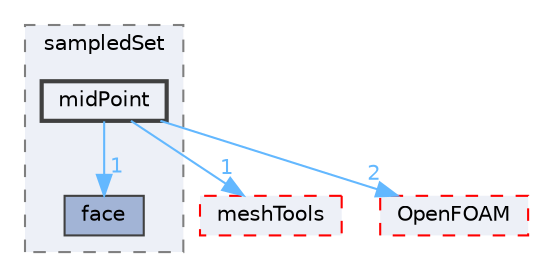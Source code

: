 digraph "src/sampling/sampledSet/midPoint"
{
 // LATEX_PDF_SIZE
  bgcolor="transparent";
  edge [fontname=Helvetica,fontsize=10,labelfontname=Helvetica,labelfontsize=10];
  node [fontname=Helvetica,fontsize=10,shape=box,height=0.2,width=0.4];
  compound=true
  subgraph clusterdir_8b5e667856203d1590a744034ba627a3 {
    graph [ bgcolor="#edf0f7", pencolor="grey50", label="sampledSet", fontname=Helvetica,fontsize=10 style="filled,dashed", URL="dir_8b5e667856203d1590a744034ba627a3.html",tooltip=""]
  dir_f3c42c8b1b7259a341312d292be3a7a1 [label="face", fillcolor="#a2b4d6", color="grey25", style="filled", URL="dir_f3c42c8b1b7259a341312d292be3a7a1.html",tooltip=""];
  dir_e4c4040f8c3bb26c358e4c1e25bccc75 [label="midPoint", fillcolor="#edf0f7", color="grey25", style="filled,bold", URL="dir_e4c4040f8c3bb26c358e4c1e25bccc75.html",tooltip=""];
  }
  dir_ae30ad0bef50cf391b24c614251bb9fd [label="meshTools", fillcolor="#edf0f7", color="red", style="filled,dashed", URL="dir_ae30ad0bef50cf391b24c614251bb9fd.html",tooltip=""];
  dir_c5473ff19b20e6ec4dfe5c310b3778a8 [label="OpenFOAM", fillcolor="#edf0f7", color="red", style="filled,dashed", URL="dir_c5473ff19b20e6ec4dfe5c310b3778a8.html",tooltip=""];
  dir_e4c4040f8c3bb26c358e4c1e25bccc75->dir_ae30ad0bef50cf391b24c614251bb9fd [headlabel="1", labeldistance=1.5 headhref="dir_002398_002382.html" href="dir_002398_002382.html" color="steelblue1" fontcolor="steelblue1"];
  dir_e4c4040f8c3bb26c358e4c1e25bccc75->dir_c5473ff19b20e6ec4dfe5c310b3778a8 [headlabel="2", labeldistance=1.5 headhref="dir_002398_002695.html" href="dir_002398_002695.html" color="steelblue1" fontcolor="steelblue1"];
  dir_e4c4040f8c3bb26c358e4c1e25bccc75->dir_f3c42c8b1b7259a341312d292be3a7a1 [headlabel="1", labeldistance=1.5 headhref="dir_002398_001244.html" href="dir_002398_001244.html" color="steelblue1" fontcolor="steelblue1"];
}
